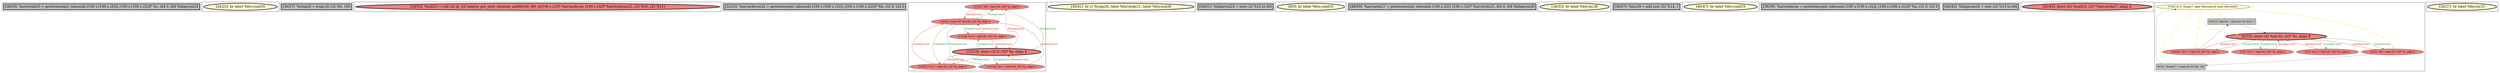 
digraph G {





subgraph cluster16 {


node1215 [penwidth=3.0,fontsize=20,fillcolor=grey,label="[58/59]  %arrayidx25 = getelementptr inbounds [100 x [100 x i32]], [100 x [100 x i32]]* %c, i64 0, i64 %idxprom24",shape=rectangle,style=filled ]



}

subgraph cluster17 {


node1216 [penwidth=3.0,fontsize=20,fillcolor=lemonchiffon,label="[24/25]  br label %for.cond16",shape=ellipse,style=filled ]



}

subgraph cluster4 {


node1196 [penwidth=3.0,fontsize=20,fillcolor=grey,label="[36/37]  %cmp20 = icmp slt i32 %9, 100",shape=rectangle,style=filled ]



}

subgraph cluster3 {


node1195 [penwidth=3.0,fontsize=20,fillcolor=lightcoral,label="[54/55]  %call23 = call i32 @_Z27matrix_get_mult_element_axbPA100_iS0_ii([100 x i32]* %arraydecay, [100 x i32]* %arraydecay22, i32 %10, i32 %11)",shape=ellipse,style=filled ]



}

subgraph cluster2 {


node1194 [penwidth=3.0,fontsize=20,fillcolor=grey,label="[52/53]  %arraydecay22 = getelementptr inbounds [100 x [100 x i32]], [100 x [100 x i32]]* %b, i32 0, i32 0",shape=rectangle,style=filled ]



}

subgraph cluster1 {


node1193 [fillcolor=lightcoral,label="[13/22]  %9 = load i32, i32* %j, align 4",shape=ellipse,style=filled ]
node1191 [fillcolor=lightcoral,label="[14/21]  store i32 %inc29, i32* %j, align 4",shape=ellipse,style=filled ]
node1190 [fillcolor=lightcoral,label="[15/16]  %11 = load i32, i32* %j, align 4",shape=ellipse,style=filled ]
node1192 [penwidth=3.0,fontsize=20,fillcolor=lightcoral,label="[12/23]  store i32 0, i32* %j, align 4",shape=ellipse,style=filled ]
node1188 [fillcolor=lightcoral,label="[19/20]  %13 = load i32, i32* %j, align 4",shape=ellipse,style=filled ]
node1189 [fillcolor=lightcoral,label="[17/18]  %14 = load i32, i32* %j, align 4",shape=ellipse,style=filled ]

node1192->node1190 [style=solid,color=forestgreen,label="T|indep|Const",penwidth=1.0,fontcolor=forestgreen ]
node1189->node1192 [style=solid,color=firebrick3,label="A|indep|Const",penwidth=1.0,fontcolor=firebrick3 ]
node1191->node1189 [style=solid,color=forestgreen,label="T|indep|Const",penwidth=1.0,fontcolor=forestgreen ]
node1188->node1191 [style=solid,color=firebrick3,label="A|indep|Const",penwidth=1.0,fontcolor=firebrick3 ]
node1190->node1192 [style=solid,color=firebrick3,label="A|indep|Const",penwidth=1.0,fontcolor=firebrick3 ]
node1191->node1193 [style=solid,color=forestgreen,label="T|indep|Const",penwidth=1.0,fontcolor=forestgreen ]
node1193->node1192 [style=solid,color=firebrick3,label="A|indep|Const",penwidth=1.0,fontcolor=firebrick3 ]
node1191->node1190 [style=solid,color=forestgreen,label="T|indep|Const",penwidth=1.0,fontcolor=forestgreen ]
node1192->node1189 [style=solid,color=forestgreen,label="T|indep|Const",penwidth=1.0,fontcolor=forestgreen ]
node1189->node1191 [style=solid,color=firebrick3,label="A|indep|Const",penwidth=1.0,fontcolor=firebrick3 ]
node1191->node1188 [style=solid,color=forestgreen,label="T|indep|Const",penwidth=1.0,fontcolor=forestgreen ]
node1193->node1191 [style=solid,color=firebrick3,label="A|indep|Const",penwidth=1.0,fontcolor=firebrick3 ]
node1192->node1188 [style=solid,color=forestgreen,label="T|indep|Const",penwidth=1.0,fontcolor=forestgreen ]
node1188->node1192 [style=solid,color=firebrick3,label="A|indep|Const",penwidth=1.0,fontcolor=firebrick3 ]
node1190->node1191 [style=solid,color=firebrick3,label="A|indep|Const",penwidth=1.0,fontcolor=firebrick3 ]
node1192->node1193 [style=solid,color=forestgreen,label="T|indep|Const",penwidth=1.0,fontcolor=forestgreen ]


}

subgraph cluster12 {


node1204 [penwidth=3.0,fontsize=20,fillcolor=lemonchiffon,label="[40/41]  br i1 %cmp20, label %for.body21, label %for.end30",shape=ellipse,style=filled ]



}

subgraph cluster5 {


node1197 [penwidth=3.0,fontsize=20,fillcolor=grey,label="[50/51]  %idxprom24 = sext i32 %12 to i64",shape=rectangle,style=filled ]



}

subgraph cluster0 {


node1187 [penwidth=3.0,fontsize=20,fillcolor=lemonchiffon,label="[8/9]  br label %for.cond19",shape=ellipse,style=filled ]



}

subgraph cluster6 {


node1198 [penwidth=3.0,fontsize=20,fillcolor=grey,label="[48/49]  %arrayidx27 = getelementptr inbounds [100 x i32], [100 x i32]* %arrayidx25, i64 0, i64 %idxprom26",shape=rectangle,style=filled ]



}

subgraph cluster14 {


node1213 [penwidth=3.0,fontsize=20,fillcolor=lemonchiffon,label="[34/35]  br label %for.inc28",shape=ellipse,style=filled ]



}

subgraph cluster7 {


node1199 [penwidth=3.0,fontsize=20,fillcolor=grey,label="[56/57]  %inc29 = add nsw i32 %14, 1",shape=rectangle,style=filled ]



}

subgraph cluster8 {


node1200 [penwidth=3.0,fontsize=20,fillcolor=lemonchiffon,label="[46/47]  br label %for.cond19",shape=ellipse,style=filled ]



}

subgraph cluster9 {


node1201 [penwidth=3.0,fontsize=20,fillcolor=grey,label="[38/39]  %arraydecay = getelementptr inbounds [100 x [100 x i32]], [100 x [100 x i32]]* %a, i32 0, i32 0",shape=rectangle,style=filled ]



}

subgraph cluster10 {


node1202 [penwidth=3.0,fontsize=20,fillcolor=grey,label="[44/45]  %idxprom26 = sext i32 %13 to i64",shape=rectangle,style=filled ]



}

subgraph cluster11 {


node1203 [penwidth=3.0,fontsize=20,fillcolor=lightcoral,label="[42/43]  store i32 %call23, i32* %arrayidx27, align 4",shape=ellipse,style=filled ]



}

subgraph cluster13 {


node1212 [fillcolor=lemonchiffon,label="[7/30]  br i1 %cmp17, label %for.body18, label %for.end33",shape=ellipse,style=filled ]
node1211 [fillcolor=grey,label="[6/31]  %cmp17 = icmp slt i32 %8, 100",shape=rectangle,style=filled ]
node1205 [fillcolor=grey,label="[10/11]  %inc32 = add nsw i32 %15, 1",shape=rectangle,style=filled ]
node1207 [fillcolor=lightcoral,label="[1/2]  %12 = load i32, i32* %i, align 4",shape=ellipse,style=filled ]
node1208 [fillcolor=lightcoral,label="[5/32]  %8 = load i32, i32* %i, align 4",shape=ellipse,style=filled ]
node1209 [fillcolor=lightcoral,label="[28/29]  %15 = load i32, i32* %i, align 4",shape=ellipse,style=filled ]
node1206 [fillcolor=lightcoral,label="[3/4]  %10 = load i32, i32* %i, align 4",shape=ellipse,style=filled ]
node1210 [penwidth=3.0,fontsize=20,fillcolor=lightcoral,label="[0/33]  store i32 %inc32, i32* %i, align 4",shape=ellipse,style=filled ]

node1212->node1210 [style=solid,color=gold,label="C",penwidth=1.0,fontcolor=gold ]
node1212->node1209 [style=solid,color=gold,label="C",penwidth=1.0,fontcolor=gold ]
node1210->node1207 [style=solid,color=forestgreen,label="T|indep|Const",penwidth=1.0,fontcolor=forestgreen ]
node1206->node1210 [style=solid,color=firebrick3,label="A|indep|Const",penwidth=1.0,fontcolor=firebrick3 ]
node1208->node1211 [style=solid,color=black,label="",penwidth=0.5,fontcolor=black ]
node1211->node1212 [style=solid,color=black,label="",penwidth=0.5,fontcolor=black ]
node1212->node1208 [style=solid,color=gold,label="C",penwidth=1.0,fontcolor=gold ]
node1207->node1210 [style=solid,color=firebrick3,label="A|indep|Const",penwidth=1.0,fontcolor=firebrick3 ]
node1212->node1212 [style=solid,color=gold,label="C",penwidth=1.0,fontcolor=gold ]
node1209->node1205 [style=solid,color=black,label="",penwidth=0.5,fontcolor=black ]
node1205->node1210 [style=solid,color=black,label="",penwidth=0.5,fontcolor=black ]
node1209->node1210 [style=solid,color=firebrick3,label="A|indep|Const",penwidth=1.0,fontcolor=firebrick3 ]
node1210->node1209 [style=solid,color=forestgreen,label="T|indep|Const",penwidth=1.0,fontcolor=forestgreen ]
node1212->node1211 [style=solid,color=gold,label="C",penwidth=1.0,fontcolor=gold ]
node1210->node1206 [style=solid,color=forestgreen,label="T|indep|Const",penwidth=1.0,fontcolor=forestgreen ]
node1208->node1210 [style=solid,color=firebrick3,label="A|indep|Const",penwidth=1.0,fontcolor=firebrick3 ]
node1210->node1208 [style=solid,color=forestgreen,label="T|indep|Const",penwidth=1.0,fontcolor=forestgreen ]
node1212->node1205 [style=solid,color=gold,label="C",penwidth=1.0,fontcolor=gold ]


}

subgraph cluster15 {


node1214 [penwidth=3.0,fontsize=20,fillcolor=lemonchiffon,label="[26/27]  br label %for.inc31",shape=ellipse,style=filled ]



}

}
